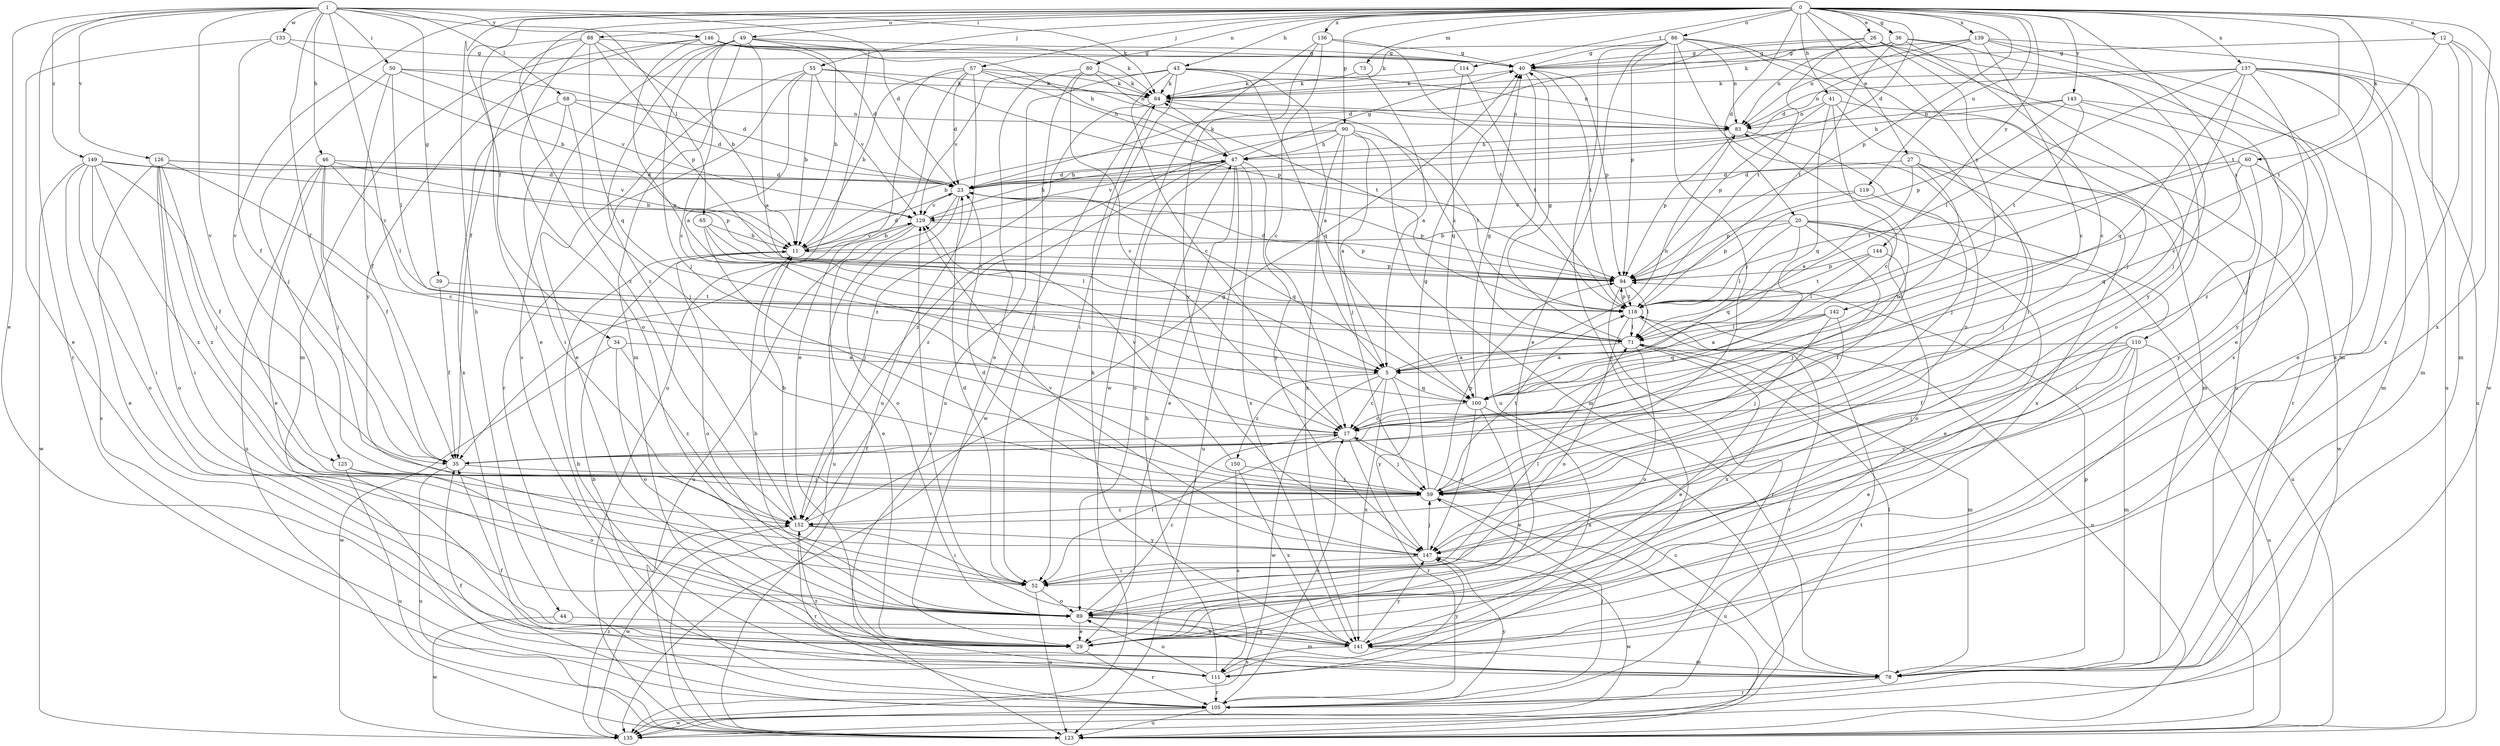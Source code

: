 strict digraph  {
0;
1;
5;
11;
12;
17;
20;
23;
26;
27;
29;
34;
35;
36;
39;
40;
41;
43;
44;
46;
47;
49;
50;
52;
55;
57;
59;
60;
64;
65;
68;
71;
73;
78;
80;
83;
86;
88;
89;
90;
94;
100;
105;
110;
111;
114;
118;
119;
123;
125;
126;
129;
133;
135;
136;
137;
139;
141;
142;
143;
144;
146;
147;
149;
150;
152;
0 -> 12  [label=c];
0 -> 20  [label=d];
0 -> 23  [label=d];
0 -> 26  [label=e];
0 -> 27  [label=e];
0 -> 34  [label=f];
0 -> 35  [label=f];
0 -> 36  [label=g];
0 -> 41  [label=h];
0 -> 43  [label=h];
0 -> 44  [label=h];
0 -> 49  [label=i];
0 -> 55  [label=j];
0 -> 57  [label=j];
0 -> 60  [label=k];
0 -> 73  [label=m];
0 -> 80  [label=n];
0 -> 86  [label=o];
0 -> 88  [label=o];
0 -> 90  [label=p];
0 -> 94  [label=p];
0 -> 110  [label=s];
0 -> 114  [label=t];
0 -> 118  [label=t];
0 -> 119  [label=u];
0 -> 125  [label=v];
0 -> 136  [label=x];
0 -> 137  [label=x];
0 -> 139  [label=x];
0 -> 141  [label=x];
0 -> 142  [label=y];
0 -> 143  [label=y];
0 -> 144  [label=y];
1 -> 17  [label=c];
1 -> 23  [label=d];
1 -> 29  [label=e];
1 -> 35  [label=f];
1 -> 39  [label=g];
1 -> 46  [label=h];
1 -> 50  [label=i];
1 -> 64  [label=k];
1 -> 65  [label=l];
1 -> 68  [label=l];
1 -> 105  [label=r];
1 -> 125  [label=v];
1 -> 126  [label=v];
1 -> 133  [label=w];
1 -> 146  [label=y];
1 -> 149  [label=z];
5 -> 17  [label=c];
5 -> 83  [label=n];
5 -> 100  [label=q];
5 -> 135  [label=w];
5 -> 141  [label=x];
5 -> 147  [label=y];
5 -> 150  [label=z];
11 -> 23  [label=d];
11 -> 89  [label=o];
11 -> 94  [label=p];
11 -> 129  [label=v];
12 -> 40  [label=g];
12 -> 78  [label=m];
12 -> 118  [label=t];
12 -> 135  [label=w];
12 -> 141  [label=x];
17 -> 35  [label=f];
17 -> 52  [label=i];
17 -> 59  [label=j];
17 -> 105  [label=r];
20 -> 11  [label=b];
20 -> 29  [label=e];
20 -> 59  [label=j];
20 -> 71  [label=l];
20 -> 89  [label=o];
20 -> 94  [label=p];
20 -> 100  [label=q];
20 -> 123  [label=u];
23 -> 47  [label=h];
23 -> 89  [label=o];
23 -> 94  [label=p];
23 -> 100  [label=q];
23 -> 123  [label=u];
23 -> 129  [label=v];
26 -> 23  [label=d];
26 -> 40  [label=g];
26 -> 59  [label=j];
26 -> 89  [label=o];
26 -> 111  [label=s];
26 -> 118  [label=t];
27 -> 5  [label=a];
27 -> 17  [label=c];
27 -> 23  [label=d];
27 -> 59  [label=j];
27 -> 141  [label=x];
29 -> 105  [label=r];
34 -> 5  [label=a];
34 -> 89  [label=o];
34 -> 135  [label=w];
34 -> 152  [label=z];
35 -> 59  [label=j];
35 -> 83  [label=n];
35 -> 123  [label=u];
36 -> 17  [label=c];
36 -> 40  [label=g];
36 -> 59  [label=j];
36 -> 64  [label=k];
36 -> 83  [label=n];
36 -> 118  [label=t];
36 -> 147  [label=y];
39 -> 35  [label=f];
39 -> 118  [label=t];
40 -> 64  [label=k];
40 -> 94  [label=p];
40 -> 118  [label=t];
40 -> 123  [label=u];
41 -> 17  [label=c];
41 -> 78  [label=m];
41 -> 83  [label=n];
41 -> 94  [label=p];
41 -> 100  [label=q];
41 -> 105  [label=r];
43 -> 5  [label=a];
43 -> 17  [label=c];
43 -> 52  [label=i];
43 -> 64  [label=k];
43 -> 83  [label=n];
43 -> 100  [label=q];
43 -> 123  [label=u];
43 -> 129  [label=v];
44 -> 135  [label=w];
44 -> 141  [label=x];
46 -> 23  [label=d];
46 -> 29  [label=e];
46 -> 35  [label=f];
46 -> 59  [label=j];
46 -> 71  [label=l];
46 -> 94  [label=p];
46 -> 123  [label=u];
47 -> 23  [label=d];
47 -> 29  [label=e];
47 -> 40  [label=g];
47 -> 64  [label=k];
47 -> 89  [label=o];
47 -> 123  [label=u];
47 -> 129  [label=v];
47 -> 141  [label=x];
47 -> 147  [label=y];
47 -> 152  [label=z];
49 -> 5  [label=a];
49 -> 11  [label=b];
49 -> 17  [label=c];
49 -> 40  [label=g];
49 -> 59  [label=j];
49 -> 78  [label=m];
49 -> 111  [label=s];
49 -> 123  [label=u];
49 -> 152  [label=z];
50 -> 23  [label=d];
50 -> 35  [label=f];
50 -> 59  [label=j];
50 -> 64  [label=k];
50 -> 71  [label=l];
50 -> 129  [label=v];
52 -> 23  [label=d];
52 -> 71  [label=l];
52 -> 89  [label=o];
52 -> 123  [label=u];
55 -> 5  [label=a];
55 -> 11  [label=b];
55 -> 29  [label=e];
55 -> 64  [label=k];
55 -> 94  [label=p];
55 -> 105  [label=r];
55 -> 129  [label=v];
57 -> 11  [label=b];
57 -> 23  [label=d];
57 -> 29  [label=e];
57 -> 35  [label=f];
57 -> 47  [label=h];
57 -> 64  [label=k];
57 -> 83  [label=n];
57 -> 123  [label=u];
59 -> 40  [label=g];
59 -> 94  [label=p];
59 -> 118  [label=t];
59 -> 123  [label=u];
59 -> 152  [label=z];
60 -> 23  [label=d];
60 -> 100  [label=q];
60 -> 118  [label=t];
60 -> 135  [label=w];
60 -> 147  [label=y];
64 -> 83  [label=n];
64 -> 135  [label=w];
64 -> 152  [label=z];
65 -> 11  [label=b];
65 -> 59  [label=j];
65 -> 71  [label=l];
65 -> 118  [label=t];
68 -> 23  [label=d];
68 -> 52  [label=i];
68 -> 59  [label=j];
68 -> 83  [label=n];
68 -> 141  [label=x];
71 -> 5  [label=a];
71 -> 29  [label=e];
71 -> 40  [label=g];
71 -> 64  [label=k];
71 -> 78  [label=m];
71 -> 89  [label=o];
73 -> 5  [label=a];
73 -> 64  [label=k];
78 -> 17  [label=c];
78 -> 35  [label=f];
78 -> 71  [label=l];
78 -> 94  [label=p];
78 -> 105  [label=r];
80 -> 17  [label=c];
80 -> 29  [label=e];
80 -> 52  [label=i];
80 -> 64  [label=k];
80 -> 118  [label=t];
83 -> 47  [label=h];
83 -> 59  [label=j];
83 -> 94  [label=p];
86 -> 29  [label=e];
86 -> 40  [label=g];
86 -> 52  [label=i];
86 -> 59  [label=j];
86 -> 64  [label=k];
86 -> 83  [label=n];
86 -> 89  [label=o];
86 -> 94  [label=p];
86 -> 111  [label=s];
86 -> 123  [label=u];
88 -> 11  [label=b];
88 -> 29  [label=e];
88 -> 40  [label=g];
88 -> 89  [label=o];
88 -> 94  [label=p];
88 -> 100  [label=q];
88 -> 152  [label=z];
89 -> 11  [label=b];
89 -> 17  [label=c];
89 -> 29  [label=e];
89 -> 78  [label=m];
89 -> 141  [label=x];
90 -> 5  [label=a];
90 -> 11  [label=b];
90 -> 47  [label=h];
90 -> 59  [label=j];
90 -> 78  [label=m];
90 -> 118  [label=t];
90 -> 141  [label=x];
90 -> 152  [label=z];
94 -> 23  [label=d];
94 -> 71  [label=l];
94 -> 105  [label=r];
94 -> 118  [label=t];
100 -> 17  [label=c];
100 -> 29  [label=e];
100 -> 40  [label=g];
100 -> 141  [label=x];
100 -> 147  [label=y];
105 -> 11  [label=b];
105 -> 17  [label=c];
105 -> 35  [label=f];
105 -> 59  [label=j];
105 -> 123  [label=u];
105 -> 135  [label=w];
105 -> 147  [label=y];
110 -> 5  [label=a];
110 -> 29  [label=e];
110 -> 35  [label=f];
110 -> 59  [label=j];
110 -> 78  [label=m];
110 -> 123  [label=u];
110 -> 147  [label=y];
111 -> 11  [label=b];
111 -> 47  [label=h];
111 -> 89  [label=o];
111 -> 105  [label=r];
111 -> 147  [label=y];
111 -> 152  [label=z];
114 -> 64  [label=k];
114 -> 100  [label=q];
114 -> 118  [label=t];
118 -> 71  [label=l];
118 -> 89  [label=o];
118 -> 94  [label=p];
118 -> 105  [label=r];
118 -> 123  [label=u];
119 -> 52  [label=i];
119 -> 94  [label=p];
119 -> 129  [label=v];
125 -> 59  [label=j];
125 -> 89  [label=o];
125 -> 123  [label=u];
126 -> 17  [label=c];
126 -> 23  [label=d];
126 -> 29  [label=e];
126 -> 52  [label=i];
126 -> 59  [label=j];
126 -> 89  [label=o];
126 -> 129  [label=v];
126 -> 152  [label=z];
129 -> 11  [label=b];
129 -> 29  [label=e];
129 -> 47  [label=h];
129 -> 94  [label=p];
129 -> 123  [label=u];
133 -> 11  [label=b];
133 -> 29  [label=e];
133 -> 35  [label=f];
133 -> 40  [label=g];
135 -> 118  [label=t];
135 -> 152  [label=z];
136 -> 17  [label=c];
136 -> 40  [label=g];
136 -> 118  [label=t];
136 -> 135  [label=w];
136 -> 147  [label=y];
137 -> 17  [label=c];
137 -> 29  [label=e];
137 -> 64  [label=k];
137 -> 71  [label=l];
137 -> 78  [label=m];
137 -> 83  [label=n];
137 -> 100  [label=q];
137 -> 123  [label=u];
137 -> 141  [label=x];
137 -> 152  [label=z];
139 -> 17  [label=c];
139 -> 23  [label=d];
139 -> 29  [label=e];
139 -> 40  [label=g];
139 -> 78  [label=m];
139 -> 83  [label=n];
139 -> 123  [label=u];
141 -> 64  [label=k];
141 -> 78  [label=m];
141 -> 111  [label=s];
141 -> 129  [label=v];
141 -> 147  [label=y];
142 -> 5  [label=a];
142 -> 59  [label=j];
142 -> 71  [label=l];
142 -> 100  [label=q];
142 -> 141  [label=x];
143 -> 47  [label=h];
143 -> 78  [label=m];
143 -> 83  [label=n];
143 -> 94  [label=p];
143 -> 118  [label=t];
143 -> 147  [label=y];
144 -> 35  [label=f];
144 -> 71  [label=l];
144 -> 94  [label=p];
144 -> 118  [label=t];
146 -> 5  [label=a];
146 -> 23  [label=d];
146 -> 40  [label=g];
146 -> 47  [label=h];
146 -> 64  [label=k];
146 -> 78  [label=m];
146 -> 147  [label=y];
147 -> 23  [label=d];
147 -> 52  [label=i];
147 -> 59  [label=j];
147 -> 129  [label=v];
147 -> 135  [label=w];
149 -> 11  [label=b];
149 -> 23  [label=d];
149 -> 35  [label=f];
149 -> 52  [label=i];
149 -> 89  [label=o];
149 -> 111  [label=s];
149 -> 135  [label=w];
149 -> 152  [label=z];
150 -> 59  [label=j];
150 -> 111  [label=s];
150 -> 129  [label=v];
150 -> 141  [label=x];
152 -> 11  [label=b];
152 -> 40  [label=g];
152 -> 52  [label=i];
152 -> 105  [label=r];
152 -> 135  [label=w];
152 -> 147  [label=y];
}
